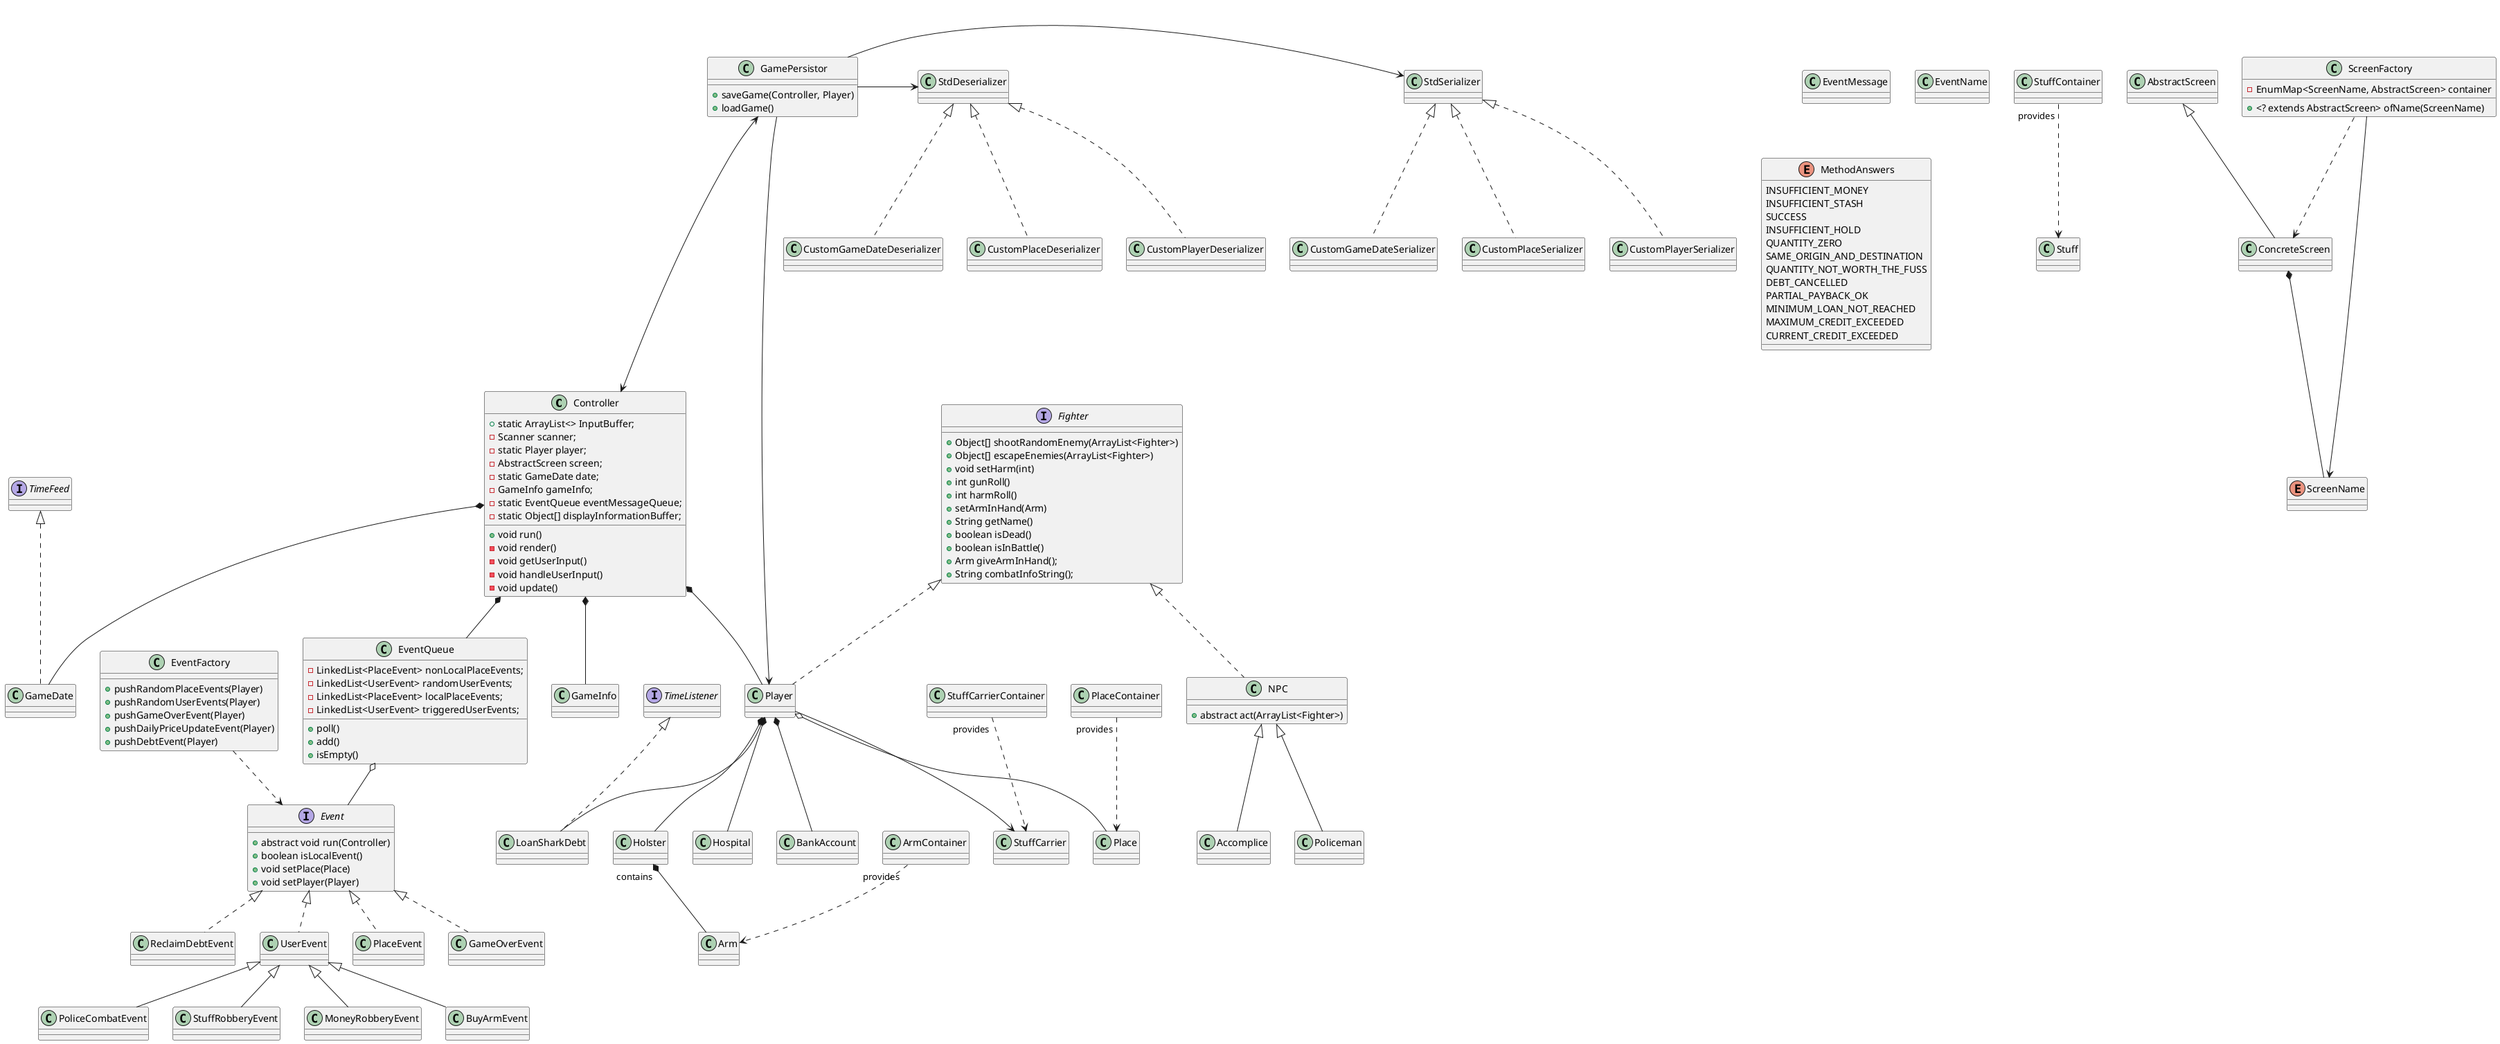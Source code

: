 @startuml
'https://plantuml.com/class-diagram


class Controller {
+ static ArrayList<> InputBuffer;
- Scanner scanner;
- static Player player;
- AbstractScreen screen;
- static GameDate date;
- GameInfo gameInfo;
- static EventQueue eventMessageQueue;
- static Object[] displayInformationBuffer;

+ void run()
- void render()
- void getUserInput()
- void handleUserInput()
- void update()
}

interface Event {
+ abstract void run(Controller)
+ boolean isLocalEvent()
+ void setPlace(Place)
+ void setPlayer(Player)
}

class UserEvent implements Event
class PlaceEvent implements Event
class GameOverEvent implements Event
class ReclaimDebtEvent implements Event
class PoliceCombatEvent extends UserEvent
class StuffRobberyEvent extends UserEvent
class MoneyRobberyEvent extends UserEvent
class BuyArmEvent extends UserEvent

class EventFactory {
+ pushRandomPlaceEvents(Player)
+ pushRandomUserEvents(Player)
+ pushGameOverEvent(Player)
+ pushDailyPriceUpdateEvent(Player)
+ pushDebtEvent(Player)
}

EventFactory -[dashed]-> Event

class EventMessage
class EventName
class EventQueue {
- LinkedList<PlaceEvent> nonLocalPlaceEvents;
- LinkedList<UserEvent> randomUserEvents;
- LinkedList<PlaceEvent> localPlaceEvents;
- LinkedList<UserEvent> triggeredUserEvents;
+ poll()
+ add()
+ isEmpty()
}
EventQueue o-- Event
Controller *-- EventQueue

interface Fighter{
+ Object[] shootRandomEnemy(ArrayList<Fighter>)
+ Object[] escapeEnemies(ArrayList<Fighter>)
+ void setHarm(int)
+ int gunRoll()
+ int harmRoll()
+ setArmInHand(Arm)
+ String getName()
+ boolean isDead()
+ boolean isInBattle()
+ Arm giveArmInHand();
+ String combatInfoString();
}

class NPC implements Fighter {
+ abstract act(ArrayList<Fighter>)
}
class Accomplice extends NPC
class Policeman extends NPC

interface TimeFeed
interface TimeListener
class GameDate implements TimeFeed
class GameInfo

Controller *-- GameInfo
Controller *-- GameDate
Controller *-- Player

class Player implements Fighter
class BankAccount
class LoanSharkDebt implements TimeListener
class Hospital

Player *-- BankAccount
Player *-- LoanSharkDebt
Player *-- Hospital

class StdSerializer
class StdDeserializer

class GamePersistor {
+ saveGame(Controller, Player)
+ loadGame()
}

class ArmContainer
class Arm
ArmContainer "provides" -[dashed]-> Arm
class StuffCarrierContainer
class StuffCarrier
StuffCarrierContainer "provides" -[dashed]-> StuffCarrier
Player --> StuffCarrier
class Holster
Holster "contains" *-- Arm
Player *-- Holster
class StuffContainer
class Stuff
StuffContainer "provides" -[dashed]-> Stuff
class PlaceContainer
class Place
PlaceContainer "provides" -[dashed]-> Place
Player o-- Place

class AbstractScreen
class ConcreteScreen extends AbstractScreen
enum ScreenName{
}

class ScreenFactory {
- EnumMap<ScreenName, AbstractScreen> container
+ <? extends AbstractScreen> ofName(ScreenName)
}
ScreenFactory -[dashed]-> ConcreteScreen
ScreenFactory --> ScreenName
ConcreteScreen *-- ScreenName





class CustomGameDateSerializer implements StdSerializer
class CustomGameDateDeserializer implements StdDeserializer
class CustomPlaceSerializer implements StdSerializer
class CustomPlaceDeserializer implements StdDeserializer
class CustomPlayerSerializer implements StdSerializer
class CustomPlayerDeserializer implements StdDeserializer

GamePersistor -> StdSerializer
GamePersistor -> StdDeserializer
GamePersistor ---> Player
GamePersistor <---> Controller

enum MethodAnswers {
INSUFFICIENT_MONEY
INSUFFICIENT_STASH
SUCCESS
INSUFFICIENT_HOLD
QUANTITY_ZERO
SAME_ORIGIN_AND_DESTINATION
QUANTITY_NOT_WORTH_THE_FUSS
DEBT_CANCELLED
PARTIAL_PAYBACK_OK
MINIMUM_LOAN_NOT_REACHED
MAXIMUM_CREDIT_EXCEEDED
CURRENT_CREDIT_EXCEEDED
}


@enduml